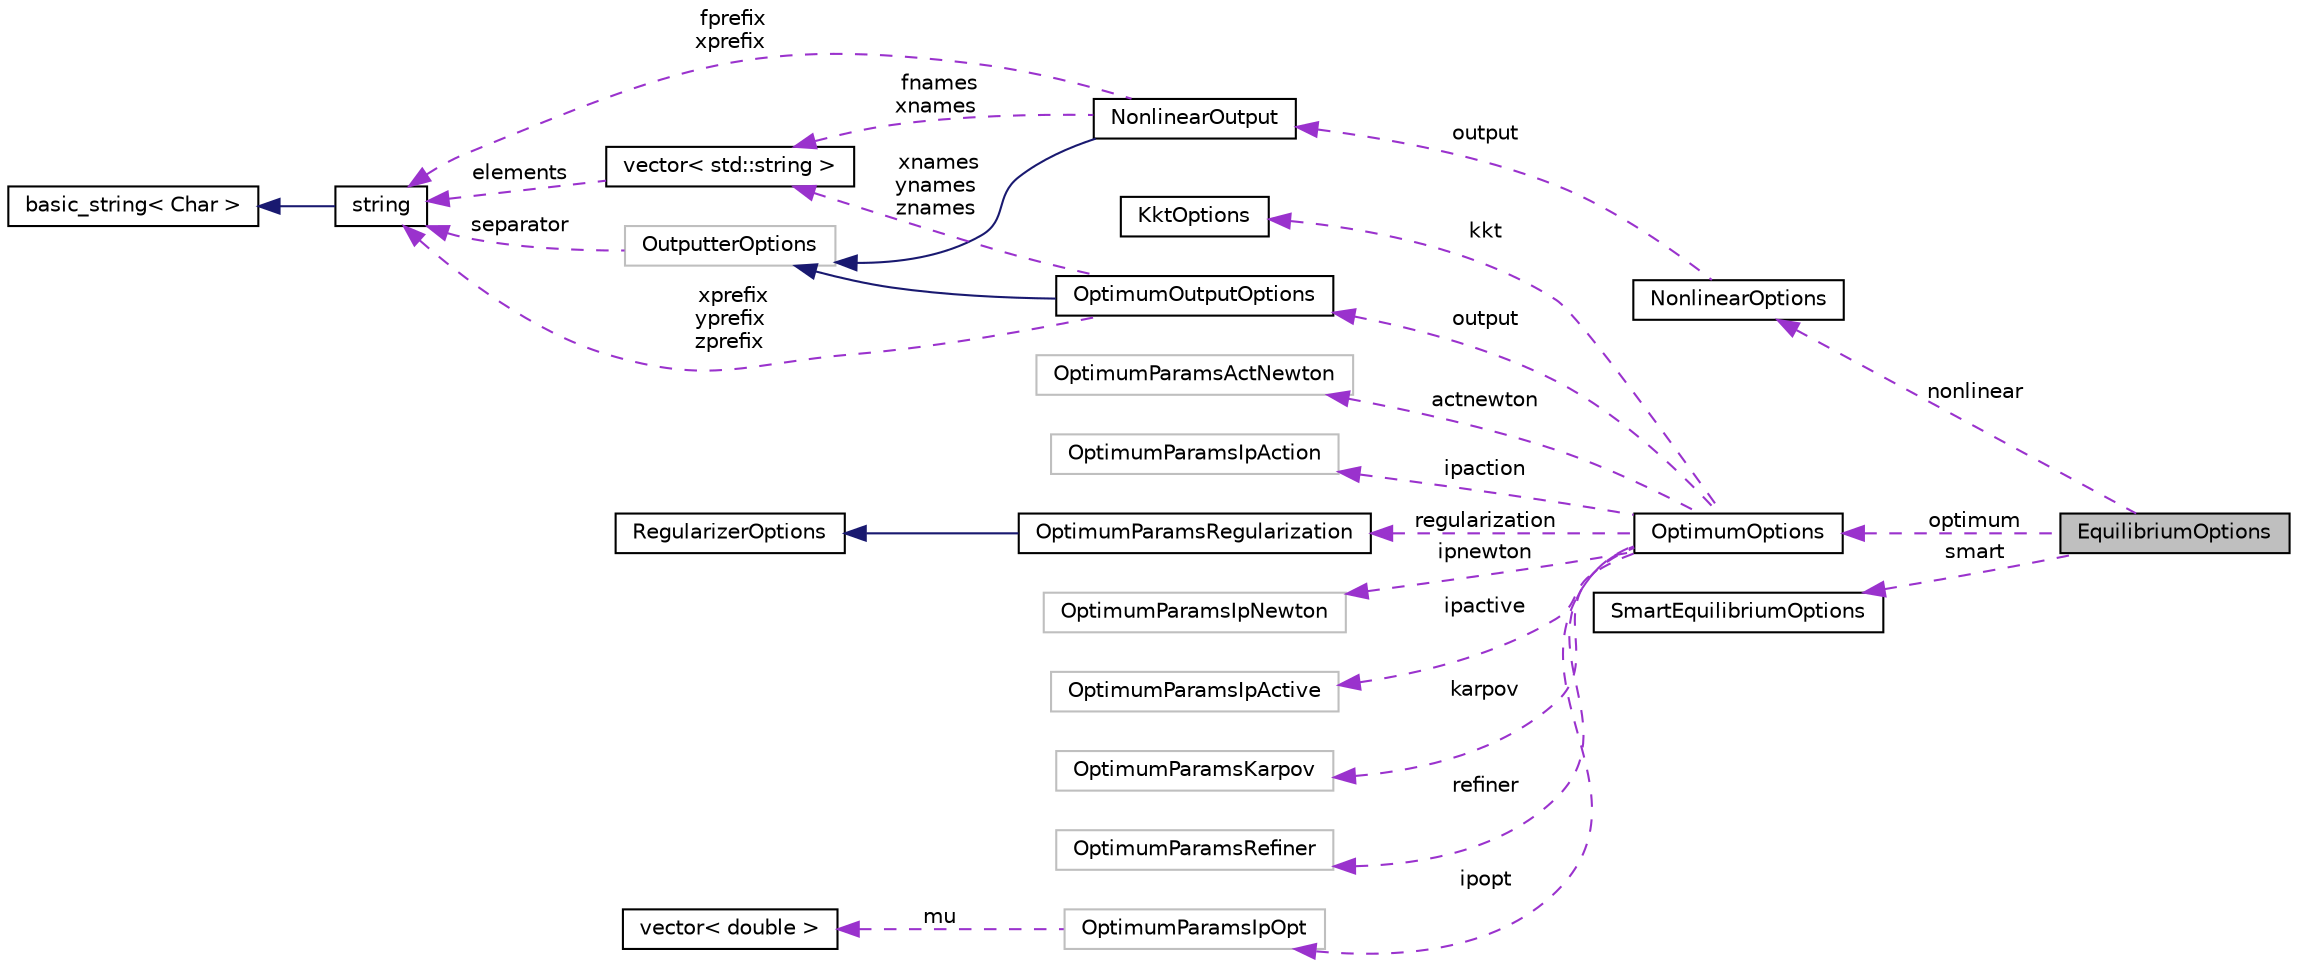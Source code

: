 digraph "EquilibriumOptions"
{
 // INTERACTIVE_SVG=YES
 // LATEX_PDF_SIZE
  edge [fontname="Helvetica",fontsize="10",labelfontname="Helvetica",labelfontsize="10"];
  node [fontname="Helvetica",fontsize="10",shape=record];
  rankdir="LR";
  Node1 [label="EquilibriumOptions",height=0.2,width=0.4,color="black", fillcolor="grey75", style="filled", fontcolor="black",tooltip="The options for the equilibrium calculations."];
  Node2 -> Node1 [dir="back",color="darkorchid3",fontsize="10",style="dashed",label=" optimum" ,fontname="Helvetica"];
  Node2 [label="OptimumOptions",height=0.2,width=0.4,color="black", fillcolor="white", style="filled",URL="$structReaktoro_1_1OptimumOptions.html",tooltip="A type that describes the options of a optimisation calculation."];
  Node3 -> Node2 [dir="back",color="darkorchid3",fontsize="10",style="dashed",label=" output" ,fontname="Helvetica"];
  Node3 [label="OptimumOutputOptions",height=0.2,width=0.4,color="black", fillcolor="white", style="filled",URL="$structReaktoro_1_1OptimumOutputOptions.html",tooltip="A type that describes the options for the output of a optimisation calculation."];
  Node4 -> Node3 [dir="back",color="midnightblue",fontsize="10",style="solid",fontname="Helvetica"];
  Node4 [label="OutputterOptions",height=0.2,width=0.4,color="grey75", fillcolor="white", style="filled",URL="$structReaktoro_1_1OutputterOptions.html",tooltip=" "];
  Node5 -> Node4 [dir="back",color="darkorchid3",fontsize="10",style="dashed",label=" separator" ,fontname="Helvetica"];
  Node5 [label="string",height=0.2,width=0.4,color="black", fillcolor="white", style="filled",tooltip=" "];
  Node6 -> Node5 [dir="back",color="midnightblue",fontsize="10",style="solid",fontname="Helvetica"];
  Node6 [label="basic_string\< Char \>",height=0.2,width=0.4,color="black", fillcolor="white", style="filled",tooltip=" "];
  Node5 -> Node3 [dir="back",color="darkorchid3",fontsize="10",style="dashed",label=" xprefix\nyprefix\nzprefix" ,fontname="Helvetica"];
  Node7 -> Node3 [dir="back",color="darkorchid3",fontsize="10",style="dashed",label=" xnames\nynames\nznames" ,fontname="Helvetica"];
  Node7 [label="vector\< std::string \>",height=0.2,width=0.4,color="black", fillcolor="white", style="filled",tooltip=" "];
  Node5 -> Node7 [dir="back",color="darkorchid3",fontsize="10",style="dashed",label=" elements" ,fontname="Helvetica"];
  Node8 -> Node2 [dir="back",color="darkorchid3",fontsize="10",style="dashed",label=" actnewton" ,fontname="Helvetica"];
  Node8 [label="OptimumParamsActNewton",height=0.2,width=0.4,color="grey75", fillcolor="white", style="filled",URL="$structReaktoro_1_1OptimumParamsActNewton.html",tooltip=" "];
  Node9 -> Node2 [dir="back",color="darkorchid3",fontsize="10",style="dashed",label=" ipaction" ,fontname="Helvetica"];
  Node9 [label="OptimumParamsIpAction",height=0.2,width=0.4,color="grey75", fillcolor="white", style="filled",URL="$structReaktoro_1_1OptimumParamsIpAction.html",tooltip=" "];
  Node10 -> Node2 [dir="back",color="darkorchid3",fontsize="10",style="dashed",label=" ipopt" ,fontname="Helvetica"];
  Node10 [label="OptimumParamsIpOpt",height=0.2,width=0.4,color="grey75", fillcolor="white", style="filled",URL="$structReaktoro_1_1OptimumParamsIpOpt.html",tooltip=" "];
  Node11 -> Node10 [dir="back",color="darkorchid3",fontsize="10",style="dashed",label=" mu" ,fontname="Helvetica"];
  Node11 [label="vector\< double \>",height=0.2,width=0.4,color="black", fillcolor="white", style="filled",tooltip=" "];
  Node12 -> Node2 [dir="back",color="darkorchid3",fontsize="10",style="dashed",label=" ipnewton" ,fontname="Helvetica"];
  Node12 [label="OptimumParamsIpNewton",height=0.2,width=0.4,color="grey75", fillcolor="white", style="filled",URL="$structReaktoro_1_1OptimumParamsIpNewton.html",tooltip=" "];
  Node13 -> Node2 [dir="back",color="darkorchid3",fontsize="10",style="dashed",label=" ipactive" ,fontname="Helvetica"];
  Node13 [label="OptimumParamsIpActive",height=0.2,width=0.4,color="grey75", fillcolor="white", style="filled",URL="$structReaktoro_1_1OptimumParamsIpActive.html",tooltip=" "];
  Node14 -> Node2 [dir="back",color="darkorchid3",fontsize="10",style="dashed",label=" karpov" ,fontname="Helvetica"];
  Node14 [label="OptimumParamsKarpov",height=0.2,width=0.4,color="grey75", fillcolor="white", style="filled",URL="$structReaktoro_1_1OptimumParamsKarpov.html",tooltip=" "];
  Node15 -> Node2 [dir="back",color="darkorchid3",fontsize="10",style="dashed",label=" refiner" ,fontname="Helvetica"];
  Node15 [label="OptimumParamsRefiner",height=0.2,width=0.4,color="grey75", fillcolor="white", style="filled",URL="$structReaktoro_1_1OptimumParamsRefiner.html",tooltip=" "];
  Node16 -> Node2 [dir="back",color="darkorchid3",fontsize="10",style="dashed",label=" regularization" ,fontname="Helvetica"];
  Node16 [label="OptimumParamsRegularization",height=0.2,width=0.4,color="black", fillcolor="white", style="filled",URL="$structReaktoro_1_1OptimumParamsRegularization.html",tooltip="A type that describes the regularization options for the optimisation calculation."];
  Node17 -> Node16 [dir="back",color="midnightblue",fontsize="10",style="solid",fontname="Helvetica"];
  Node17 [label="RegularizerOptions",height=0.2,width=0.4,color="black", fillcolor="white", style="filled",URL="$structReaktoro_1_1RegularizerOptions.html",tooltip="A type that describes the options for regularizing linear constraints."];
  Node18 -> Node2 [dir="back",color="darkorchid3",fontsize="10",style="dashed",label=" kkt" ,fontname="Helvetica"];
  Node18 [label="KktOptions",height=0.2,width=0.4,color="black", fillcolor="white", style="filled",URL="$structReaktoro_1_1KktOptions.html",tooltip="A type to describe the options for the KKT calculation."];
  Node19 -> Node1 [dir="back",color="darkorchid3",fontsize="10",style="dashed",label=" nonlinear" ,fontname="Helvetica"];
  Node19 [label="NonlinearOptions",height=0.2,width=0.4,color="black", fillcolor="white", style="filled",URL="$structReaktoro_1_1NonlinearOptions.html",tooltip="A type that describes the options for the solution of a non-linear problem."];
  Node20 -> Node19 [dir="back",color="darkorchid3",fontsize="10",style="dashed",label=" output" ,fontname="Helvetica"];
  Node20 [label="NonlinearOutput",height=0.2,width=0.4,color="black", fillcolor="white", style="filled",URL="$structReaktoro_1_1NonlinearOutput.html",tooltip="A type that describes the options for the output of a non-linear problem calculation."];
  Node4 -> Node20 [dir="back",color="midnightblue",fontsize="10",style="solid",fontname="Helvetica"];
  Node5 -> Node20 [dir="back",color="darkorchid3",fontsize="10",style="dashed",label=" fprefix\nxprefix" ,fontname="Helvetica"];
  Node7 -> Node20 [dir="back",color="darkorchid3",fontsize="10",style="dashed",label=" fnames\nxnames" ,fontname="Helvetica"];
  Node21 -> Node1 [dir="back",color="darkorchid3",fontsize="10",style="dashed",label=" smart" ,fontname="Helvetica"];
  Node21 [label="SmartEquilibriumOptions",height=0.2,width=0.4,color="black", fillcolor="white", style="filled",URL="$structReaktoro_1_1SmartEquilibriumOptions.html",tooltip="The options for the smart equilibrium calculations."];
}
